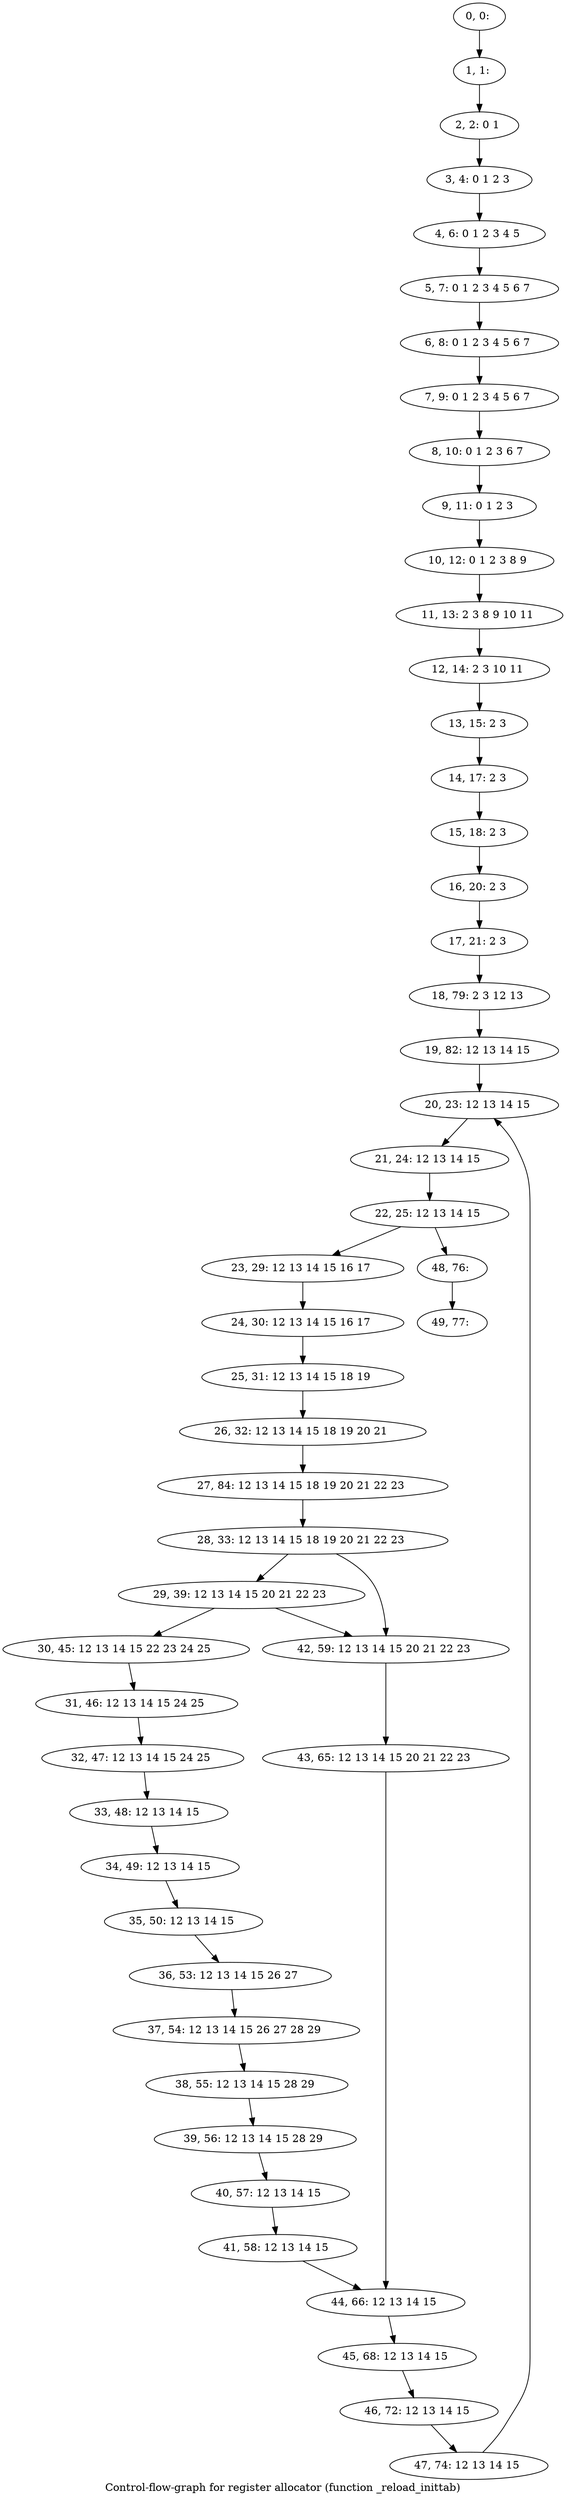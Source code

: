 digraph G {
graph [label="Control-flow-graph for register allocator (function _reload_inittab)"]
0[label="0, 0: "];
1[label="1, 1: "];
2[label="2, 2: 0 1 "];
3[label="3, 4: 0 1 2 3 "];
4[label="4, 6: 0 1 2 3 4 5 "];
5[label="5, 7: 0 1 2 3 4 5 6 7 "];
6[label="6, 8: 0 1 2 3 4 5 6 7 "];
7[label="7, 9: 0 1 2 3 4 5 6 7 "];
8[label="8, 10: 0 1 2 3 6 7 "];
9[label="9, 11: 0 1 2 3 "];
10[label="10, 12: 0 1 2 3 8 9 "];
11[label="11, 13: 2 3 8 9 10 11 "];
12[label="12, 14: 2 3 10 11 "];
13[label="13, 15: 2 3 "];
14[label="14, 17: 2 3 "];
15[label="15, 18: 2 3 "];
16[label="16, 20: 2 3 "];
17[label="17, 21: 2 3 "];
18[label="18, 79: 2 3 12 13 "];
19[label="19, 82: 12 13 14 15 "];
20[label="20, 23: 12 13 14 15 "];
21[label="21, 24: 12 13 14 15 "];
22[label="22, 25: 12 13 14 15 "];
23[label="23, 29: 12 13 14 15 16 17 "];
24[label="24, 30: 12 13 14 15 16 17 "];
25[label="25, 31: 12 13 14 15 18 19 "];
26[label="26, 32: 12 13 14 15 18 19 20 21 "];
27[label="27, 84: 12 13 14 15 18 19 20 21 22 23 "];
28[label="28, 33: 12 13 14 15 18 19 20 21 22 23 "];
29[label="29, 39: 12 13 14 15 20 21 22 23 "];
30[label="30, 45: 12 13 14 15 22 23 24 25 "];
31[label="31, 46: 12 13 14 15 24 25 "];
32[label="32, 47: 12 13 14 15 24 25 "];
33[label="33, 48: 12 13 14 15 "];
34[label="34, 49: 12 13 14 15 "];
35[label="35, 50: 12 13 14 15 "];
36[label="36, 53: 12 13 14 15 26 27 "];
37[label="37, 54: 12 13 14 15 26 27 28 29 "];
38[label="38, 55: 12 13 14 15 28 29 "];
39[label="39, 56: 12 13 14 15 28 29 "];
40[label="40, 57: 12 13 14 15 "];
41[label="41, 58: 12 13 14 15 "];
42[label="42, 59: 12 13 14 15 20 21 22 23 "];
43[label="43, 65: 12 13 14 15 20 21 22 23 "];
44[label="44, 66: 12 13 14 15 "];
45[label="45, 68: 12 13 14 15 "];
46[label="46, 72: 12 13 14 15 "];
47[label="47, 74: 12 13 14 15 "];
48[label="48, 76: "];
49[label="49, 77: "];
0->1 ;
1->2 ;
2->3 ;
3->4 ;
4->5 ;
5->6 ;
6->7 ;
7->8 ;
8->9 ;
9->10 ;
10->11 ;
11->12 ;
12->13 ;
13->14 ;
14->15 ;
15->16 ;
16->17 ;
17->18 ;
18->19 ;
19->20 ;
20->21 ;
21->22 ;
22->23 ;
22->48 ;
23->24 ;
24->25 ;
25->26 ;
26->27 ;
27->28 ;
28->29 ;
28->42 ;
29->30 ;
29->42 ;
30->31 ;
31->32 ;
32->33 ;
33->34 ;
34->35 ;
35->36 ;
36->37 ;
37->38 ;
38->39 ;
39->40 ;
40->41 ;
41->44 ;
42->43 ;
43->44 ;
44->45 ;
45->46 ;
46->47 ;
47->20 ;
48->49 ;
}
